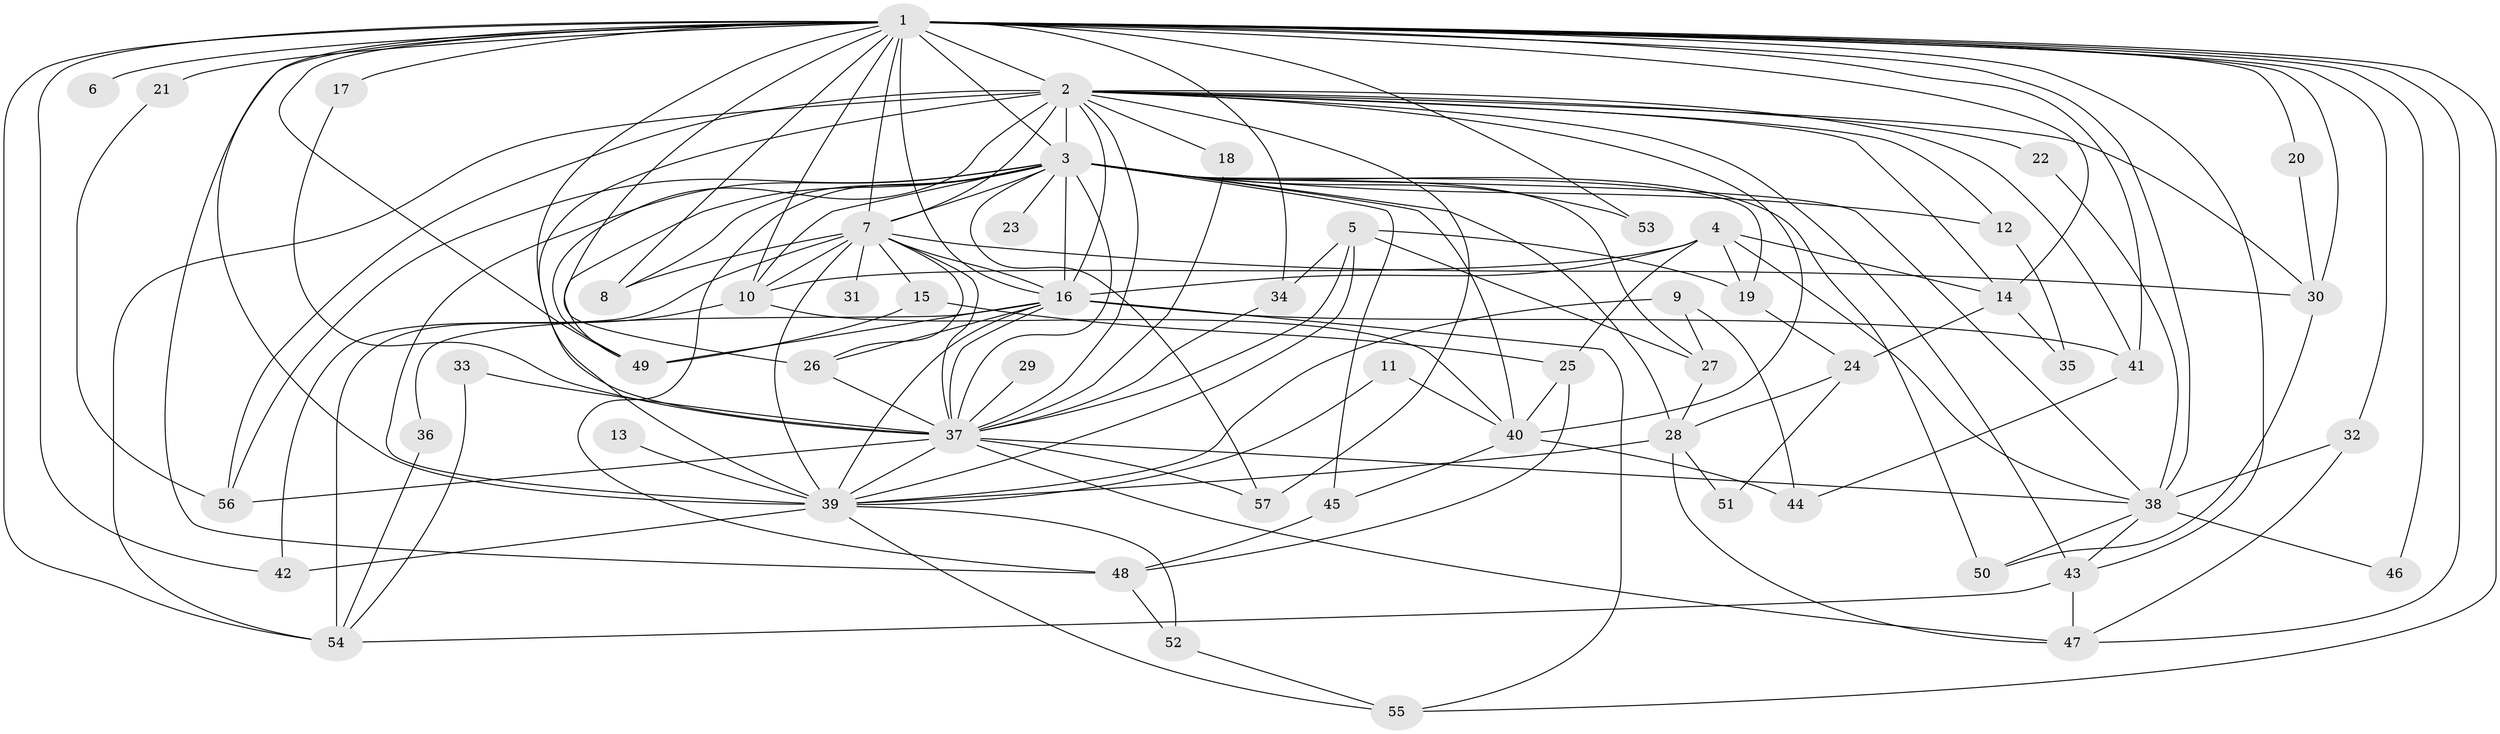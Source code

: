 // original degree distribution, {19: 0.017543859649122806, 20: 0.02631578947368421, 17: 0.008771929824561403, 28: 0.008771929824561403, 15: 0.008771929824561403, 18: 0.008771929824561403, 26: 0.008771929824561403, 3: 0.20175438596491227, 6: 0.06140350877192982, 2: 0.5175438596491229, 5: 0.05263157894736842, 9: 0.008771929824561403, 4: 0.06140350877192982, 8: 0.008771929824561403}
// Generated by graph-tools (version 1.1) at 2025/01/03/09/25 03:01:17]
// undirected, 57 vertices, 148 edges
graph export_dot {
graph [start="1"]
  node [color=gray90,style=filled];
  1;
  2;
  3;
  4;
  5;
  6;
  7;
  8;
  9;
  10;
  11;
  12;
  13;
  14;
  15;
  16;
  17;
  18;
  19;
  20;
  21;
  22;
  23;
  24;
  25;
  26;
  27;
  28;
  29;
  30;
  31;
  32;
  33;
  34;
  35;
  36;
  37;
  38;
  39;
  40;
  41;
  42;
  43;
  44;
  45;
  46;
  47;
  48;
  49;
  50;
  51;
  52;
  53;
  54;
  55;
  56;
  57;
  1 -- 2 [weight=4.0];
  1 -- 3 [weight=4.0];
  1 -- 6 [weight=1.0];
  1 -- 7 [weight=4.0];
  1 -- 8 [weight=1.0];
  1 -- 10 [weight=1.0];
  1 -- 14 [weight=1.0];
  1 -- 16 [weight=2.0];
  1 -- 17 [weight=2.0];
  1 -- 20 [weight=1.0];
  1 -- 21 [weight=1.0];
  1 -- 26 [weight=1.0];
  1 -- 30 [weight=1.0];
  1 -- 32 [weight=1.0];
  1 -- 34 [weight=1.0];
  1 -- 37 [weight=3.0];
  1 -- 38 [weight=2.0];
  1 -- 39 [weight=2.0];
  1 -- 41 [weight=1.0];
  1 -- 42 [weight=1.0];
  1 -- 43 [weight=1.0];
  1 -- 46 [weight=1.0];
  1 -- 47 [weight=1.0];
  1 -- 48 [weight=1.0];
  1 -- 49 [weight=2.0];
  1 -- 53 [weight=2.0];
  1 -- 54 [weight=1.0];
  1 -- 55 [weight=1.0];
  2 -- 3 [weight=4.0];
  2 -- 7 [weight=2.0];
  2 -- 12 [weight=2.0];
  2 -- 14 [weight=1.0];
  2 -- 16 [weight=2.0];
  2 -- 18 [weight=1.0];
  2 -- 22 [weight=1.0];
  2 -- 30 [weight=2.0];
  2 -- 37 [weight=2.0];
  2 -- 39 [weight=2.0];
  2 -- 40 [weight=1.0];
  2 -- 41 [weight=1.0];
  2 -- 43 [weight=1.0];
  2 -- 49 [weight=1.0];
  2 -- 54 [weight=2.0];
  2 -- 56 [weight=1.0];
  2 -- 57 [weight=1.0];
  3 -- 7 [weight=2.0];
  3 -- 8 [weight=1.0];
  3 -- 10 [weight=1.0];
  3 -- 12 [weight=1.0];
  3 -- 16 [weight=3.0];
  3 -- 19 [weight=1.0];
  3 -- 23 [weight=1.0];
  3 -- 27 [weight=1.0];
  3 -- 28 [weight=1.0];
  3 -- 37 [weight=2.0];
  3 -- 38 [weight=1.0];
  3 -- 39 [weight=2.0];
  3 -- 40 [weight=2.0];
  3 -- 45 [weight=1.0];
  3 -- 48 [weight=1.0];
  3 -- 49 [weight=1.0];
  3 -- 50 [weight=2.0];
  3 -- 53 [weight=1.0];
  3 -- 56 [weight=2.0];
  3 -- 57 [weight=1.0];
  4 -- 10 [weight=1.0];
  4 -- 14 [weight=1.0];
  4 -- 16 [weight=1.0];
  4 -- 19 [weight=1.0];
  4 -- 25 [weight=1.0];
  4 -- 38 [weight=1.0];
  5 -- 19 [weight=1.0];
  5 -- 27 [weight=1.0];
  5 -- 34 [weight=1.0];
  5 -- 37 [weight=1.0];
  5 -- 39 [weight=1.0];
  7 -- 8 [weight=1.0];
  7 -- 10 [weight=1.0];
  7 -- 15 [weight=1.0];
  7 -- 16 [weight=1.0];
  7 -- 26 [weight=1.0];
  7 -- 30 [weight=1.0];
  7 -- 31 [weight=1.0];
  7 -- 37 [weight=2.0];
  7 -- 39 [weight=1.0];
  7 -- 42 [weight=1.0];
  9 -- 27 [weight=1.0];
  9 -- 39 [weight=1.0];
  9 -- 44 [weight=1.0];
  10 -- 40 [weight=1.0];
  10 -- 54 [weight=1.0];
  11 -- 39 [weight=1.0];
  11 -- 40 [weight=1.0];
  12 -- 35 [weight=1.0];
  13 -- 39 [weight=1.0];
  14 -- 24 [weight=1.0];
  14 -- 35 [weight=1.0];
  15 -- 25 [weight=1.0];
  15 -- 49 [weight=1.0];
  16 -- 26 [weight=1.0];
  16 -- 36 [weight=1.0];
  16 -- 37 [weight=1.0];
  16 -- 39 [weight=1.0];
  16 -- 41 [weight=1.0];
  16 -- 49 [weight=1.0];
  16 -- 55 [weight=1.0];
  17 -- 37 [weight=1.0];
  18 -- 37 [weight=1.0];
  19 -- 24 [weight=1.0];
  20 -- 30 [weight=1.0];
  21 -- 56 [weight=1.0];
  22 -- 38 [weight=1.0];
  24 -- 28 [weight=1.0];
  24 -- 51 [weight=1.0];
  25 -- 40 [weight=1.0];
  25 -- 48 [weight=2.0];
  26 -- 37 [weight=1.0];
  27 -- 28 [weight=1.0];
  28 -- 39 [weight=1.0];
  28 -- 47 [weight=1.0];
  28 -- 51 [weight=1.0];
  29 -- 37 [weight=1.0];
  30 -- 50 [weight=1.0];
  32 -- 38 [weight=1.0];
  32 -- 47 [weight=1.0];
  33 -- 37 [weight=2.0];
  33 -- 54 [weight=1.0];
  34 -- 37 [weight=1.0];
  36 -- 54 [weight=1.0];
  37 -- 38 [weight=1.0];
  37 -- 39 [weight=2.0];
  37 -- 47 [weight=1.0];
  37 -- 56 [weight=1.0];
  37 -- 57 [weight=1.0];
  38 -- 43 [weight=1.0];
  38 -- 46 [weight=1.0];
  38 -- 50 [weight=1.0];
  39 -- 42 [weight=1.0];
  39 -- 52 [weight=1.0];
  39 -- 55 [weight=1.0];
  40 -- 44 [weight=1.0];
  40 -- 45 [weight=1.0];
  41 -- 44 [weight=1.0];
  43 -- 47 [weight=1.0];
  43 -- 54 [weight=1.0];
  45 -- 48 [weight=1.0];
  48 -- 52 [weight=1.0];
  52 -- 55 [weight=1.0];
}
